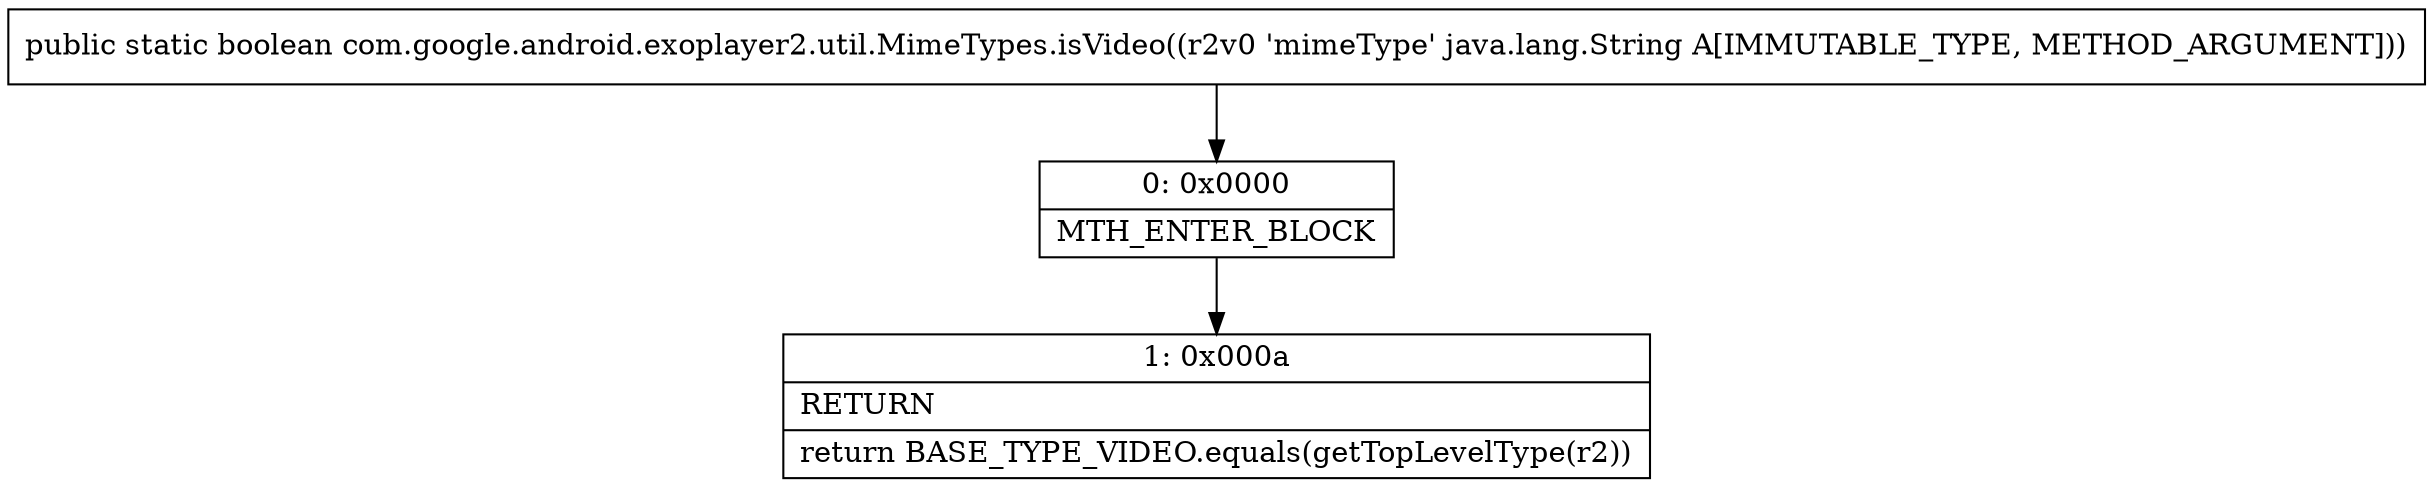 digraph "CFG forcom.google.android.exoplayer2.util.MimeTypes.isVideo(Ljava\/lang\/String;)Z" {
Node_0 [shape=record,label="{0\:\ 0x0000|MTH_ENTER_BLOCK\l}"];
Node_1 [shape=record,label="{1\:\ 0x000a|RETURN\l|return BASE_TYPE_VIDEO.equals(getTopLevelType(r2))\l}"];
MethodNode[shape=record,label="{public static boolean com.google.android.exoplayer2.util.MimeTypes.isVideo((r2v0 'mimeType' java.lang.String A[IMMUTABLE_TYPE, METHOD_ARGUMENT])) }"];
MethodNode -> Node_0;
Node_0 -> Node_1;
}

